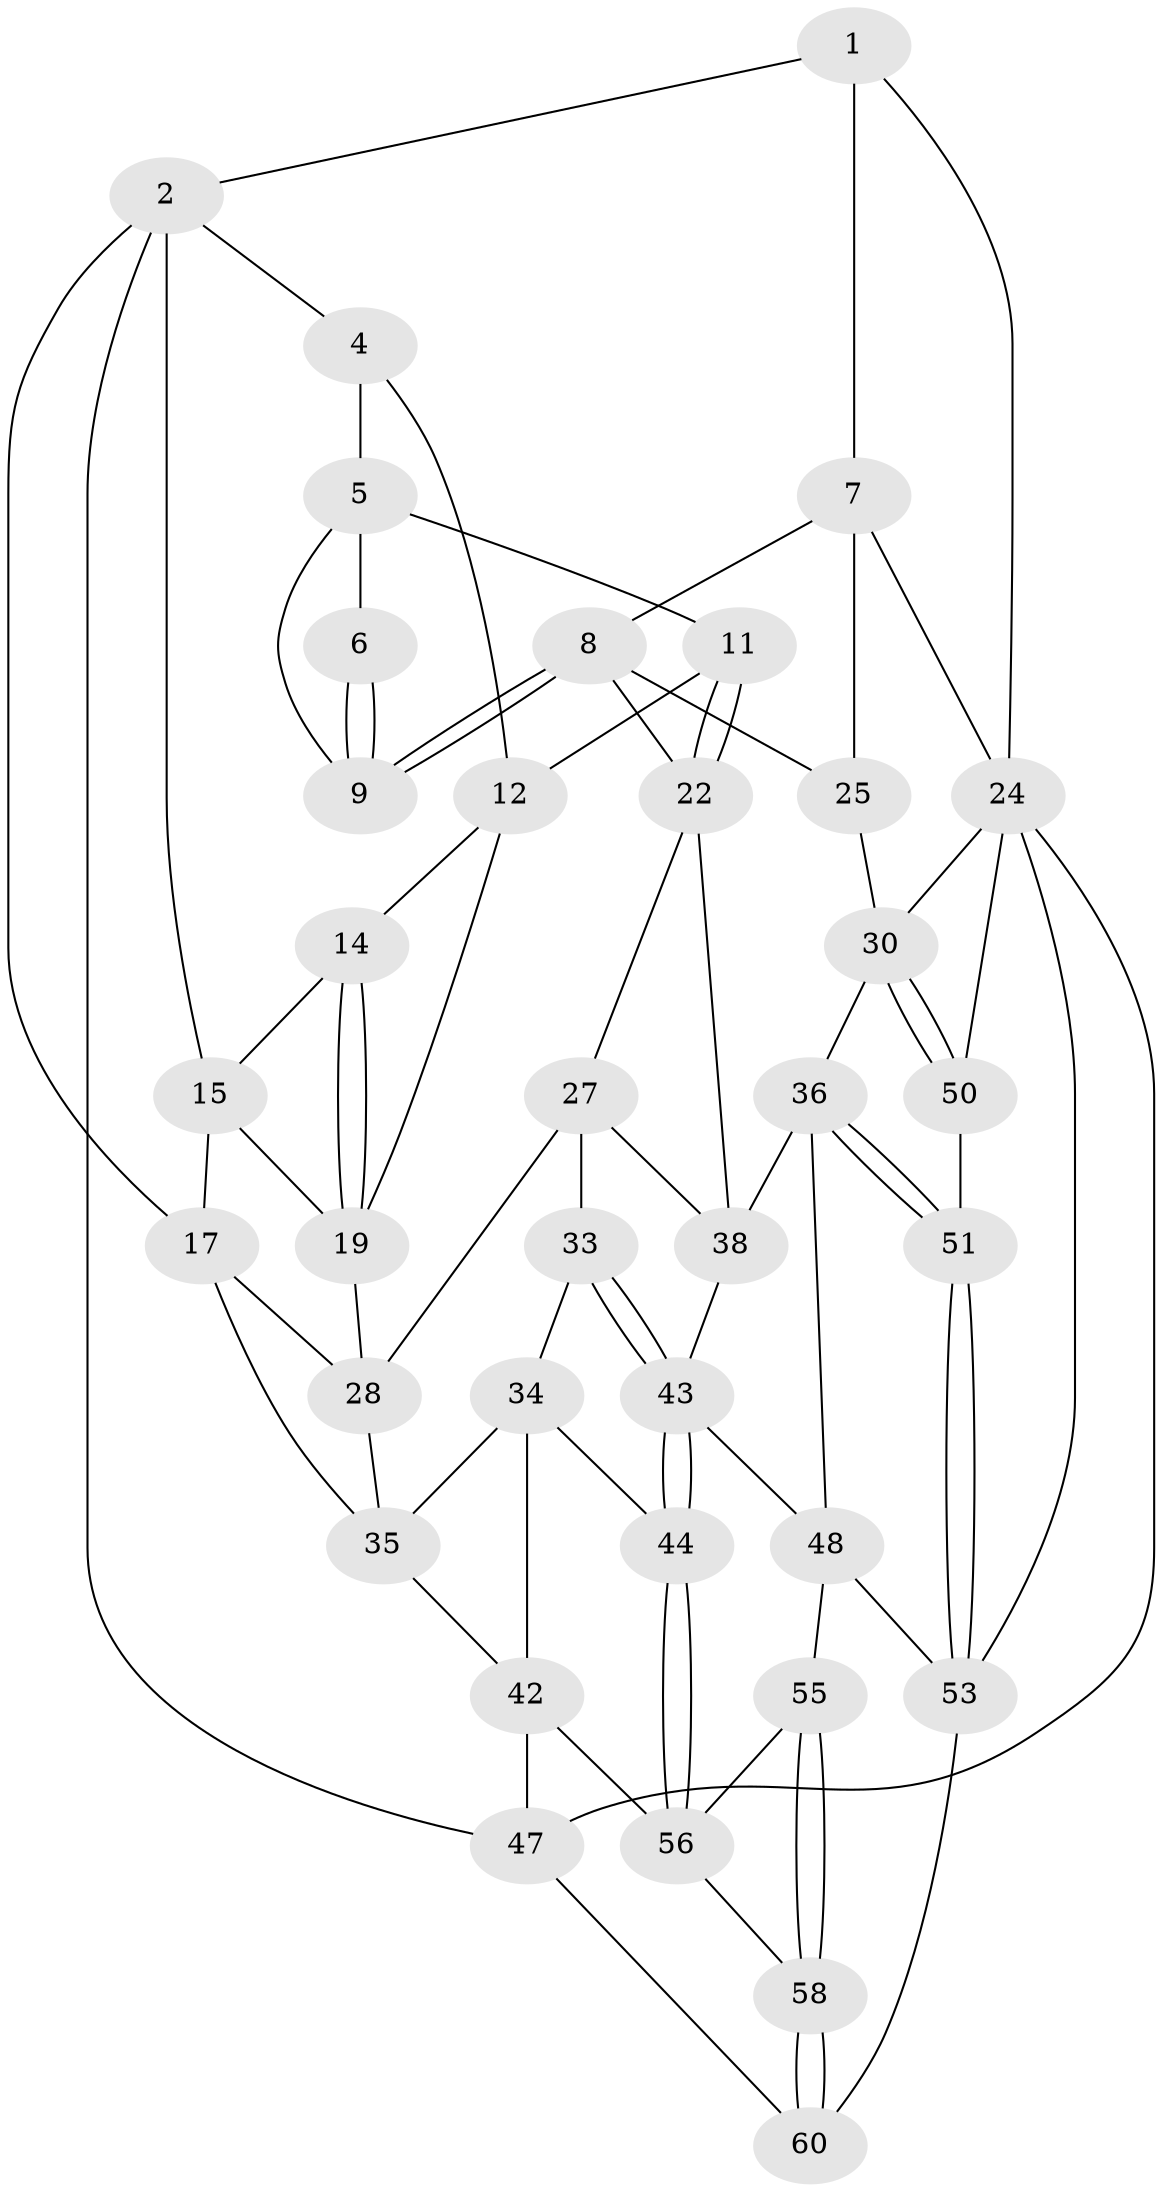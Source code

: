 // Generated by graph-tools (version 1.1) at 2025/52/02/27/25 19:52:38]
// undirected, 37 vertices, 80 edges
graph export_dot {
graph [start="1"]
  node [color=gray90,style=filled];
  1 [pos="+0.8622684706423712+0"];
  2 [pos="+0+0",super="+3"];
  4 [pos="+0.5441427353279772+0"];
  5 [pos="+0.5634657570604876+0",super="+10"];
  6 [pos="+0.6764182193014004+0"];
  7 [pos="+0.8748419586388665+0.12188792309156882",super="+23"];
  8 [pos="+0.8435800617699736+0.1456315696798533",super="+21"];
  9 [pos="+0.7925939362422223+0.1210233411361361"];
  11 [pos="+0.5890555436452725+0.22357508899939932"];
  12 [pos="+0.5044903311037965+0.1774994398890588",super="+13"];
  14 [pos="+0.31239073635166803+0.1089667212198848"];
  15 [pos="+0.186764000956+0",super="+16"];
  17 [pos="+0.11033627132586632+0.2968520594040448",super="+18"];
  19 [pos="+0.3368442330039222+0.25402003005677165",super="+20"];
  22 [pos="+0.6646882705162586+0.37554662180005105",super="+26"];
  24 [pos="+1+0.13343002081340127",super="+52"];
  25 [pos="+0.8052919068559284+0.386109890185561"];
  27 [pos="+0.5319564855044064+0.42077036205835866",super="+32"];
  28 [pos="+0.392066559131691+0.36031982307967375",super="+29"];
  30 [pos="+1+0.5194505646740915",super="+31"];
  33 [pos="+0.35299436458020805+0.5804227198722243"];
  34 [pos="+0.2982569857394038+0.5519943282650893",super="+41"];
  35 [pos="+0.27552112278680324+0.510481178120638",super="+39"];
  36 [pos="+0.7621617931805031+0.7088856779369641",super="+37"];
  38 [pos="+0.6108292179884072+0.6259439149872458",super="+40"];
  42 [pos="+0+0.5995639183855145",super="+46"];
  43 [pos="+0.3475791962719412+0.7178557361570828",super="+45"];
  44 [pos="+0.1802686157082846+0.770044410274406"];
  47 [pos="+0+1"];
  48 [pos="+0.5464882215626001+0.8963196370769785",super="+49"];
  50 [pos="+1+0.6595972033420616"];
  51 [pos="+0.8703668103879085+0.8202260359266618"];
  53 [pos="+0.8379463544320394+1",super="+54"];
  55 [pos="+0.2900965687523147+0.846950905485377"];
  56 [pos="+0.1839528435954289+0.7842349301659841",super="+57"];
  58 [pos="+0.2993846601568178+0.9634635479225506",super="+59"];
  60 [pos="+0.39784110299638925+1",super="+61"];
  1 -- 2;
  1 -- 7;
  1 -- 24;
  2 -- 47;
  2 -- 4;
  2 -- 15;
  2 -- 17;
  4 -- 5;
  4 -- 12;
  5 -- 6;
  5 -- 9;
  5 -- 11;
  6 -- 9;
  6 -- 9;
  7 -- 8;
  7 -- 24;
  7 -- 25;
  8 -- 9;
  8 -- 9;
  8 -- 25;
  8 -- 22;
  11 -- 12;
  11 -- 22;
  11 -- 22;
  12 -- 14;
  12 -- 19;
  14 -- 15;
  14 -- 19;
  14 -- 19;
  15 -- 17;
  15 -- 19;
  17 -- 28;
  17 -- 35;
  19 -- 28;
  22 -- 38;
  22 -- 27;
  24 -- 30;
  24 -- 50;
  24 -- 53;
  24 -- 47;
  25 -- 30;
  27 -- 28;
  27 -- 33;
  27 -- 38;
  28 -- 35;
  30 -- 50;
  30 -- 50;
  30 -- 36;
  33 -- 34;
  33 -- 43;
  33 -- 43;
  34 -- 35;
  34 -- 42;
  34 -- 44;
  35 -- 42;
  36 -- 51;
  36 -- 51;
  36 -- 48;
  36 -- 38;
  38 -- 43;
  42 -- 47;
  42 -- 56;
  43 -- 44;
  43 -- 44;
  43 -- 48;
  44 -- 56;
  44 -- 56;
  47 -- 60;
  48 -- 53;
  48 -- 55;
  50 -- 51;
  51 -- 53;
  51 -- 53;
  53 -- 60;
  55 -- 56;
  55 -- 58;
  55 -- 58;
  56 -- 58;
  58 -- 60 [weight=2];
  58 -- 60;
}
